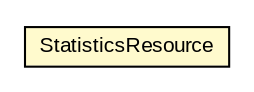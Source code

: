 #!/usr/local/bin/dot
#
# Class diagram 
# Generated by UMLGraph version R5_6-24-gf6e263 (http://www.umlgraph.org/)
#

digraph G {
	edge [fontname="arial",fontsize=10,labelfontname="arial",labelfontsize=10];
	node [fontname="arial",fontsize=10,shape=plaintext];
	nodesep=0.25;
	ranksep=0.5;
	rankdir=LR;
	// com.gwtplatform.carstore.server.rest.StatisticsResource
	c497320 [label=<<table title="com.gwtplatform.carstore.server.rest.StatisticsResource" border="0" cellborder="1" cellspacing="0" cellpadding="2" port="p" bgcolor="lemonChiffon" href="./StatisticsResource.html">
		<tr><td><table border="0" cellspacing="0" cellpadding="1">
<tr><td align="center" balign="center"> StatisticsResource </td></tr>
		</table></td></tr>
		</table>>, URL="./StatisticsResource.html", fontname="arial", fontcolor="black", fontsize=10.0];
}

